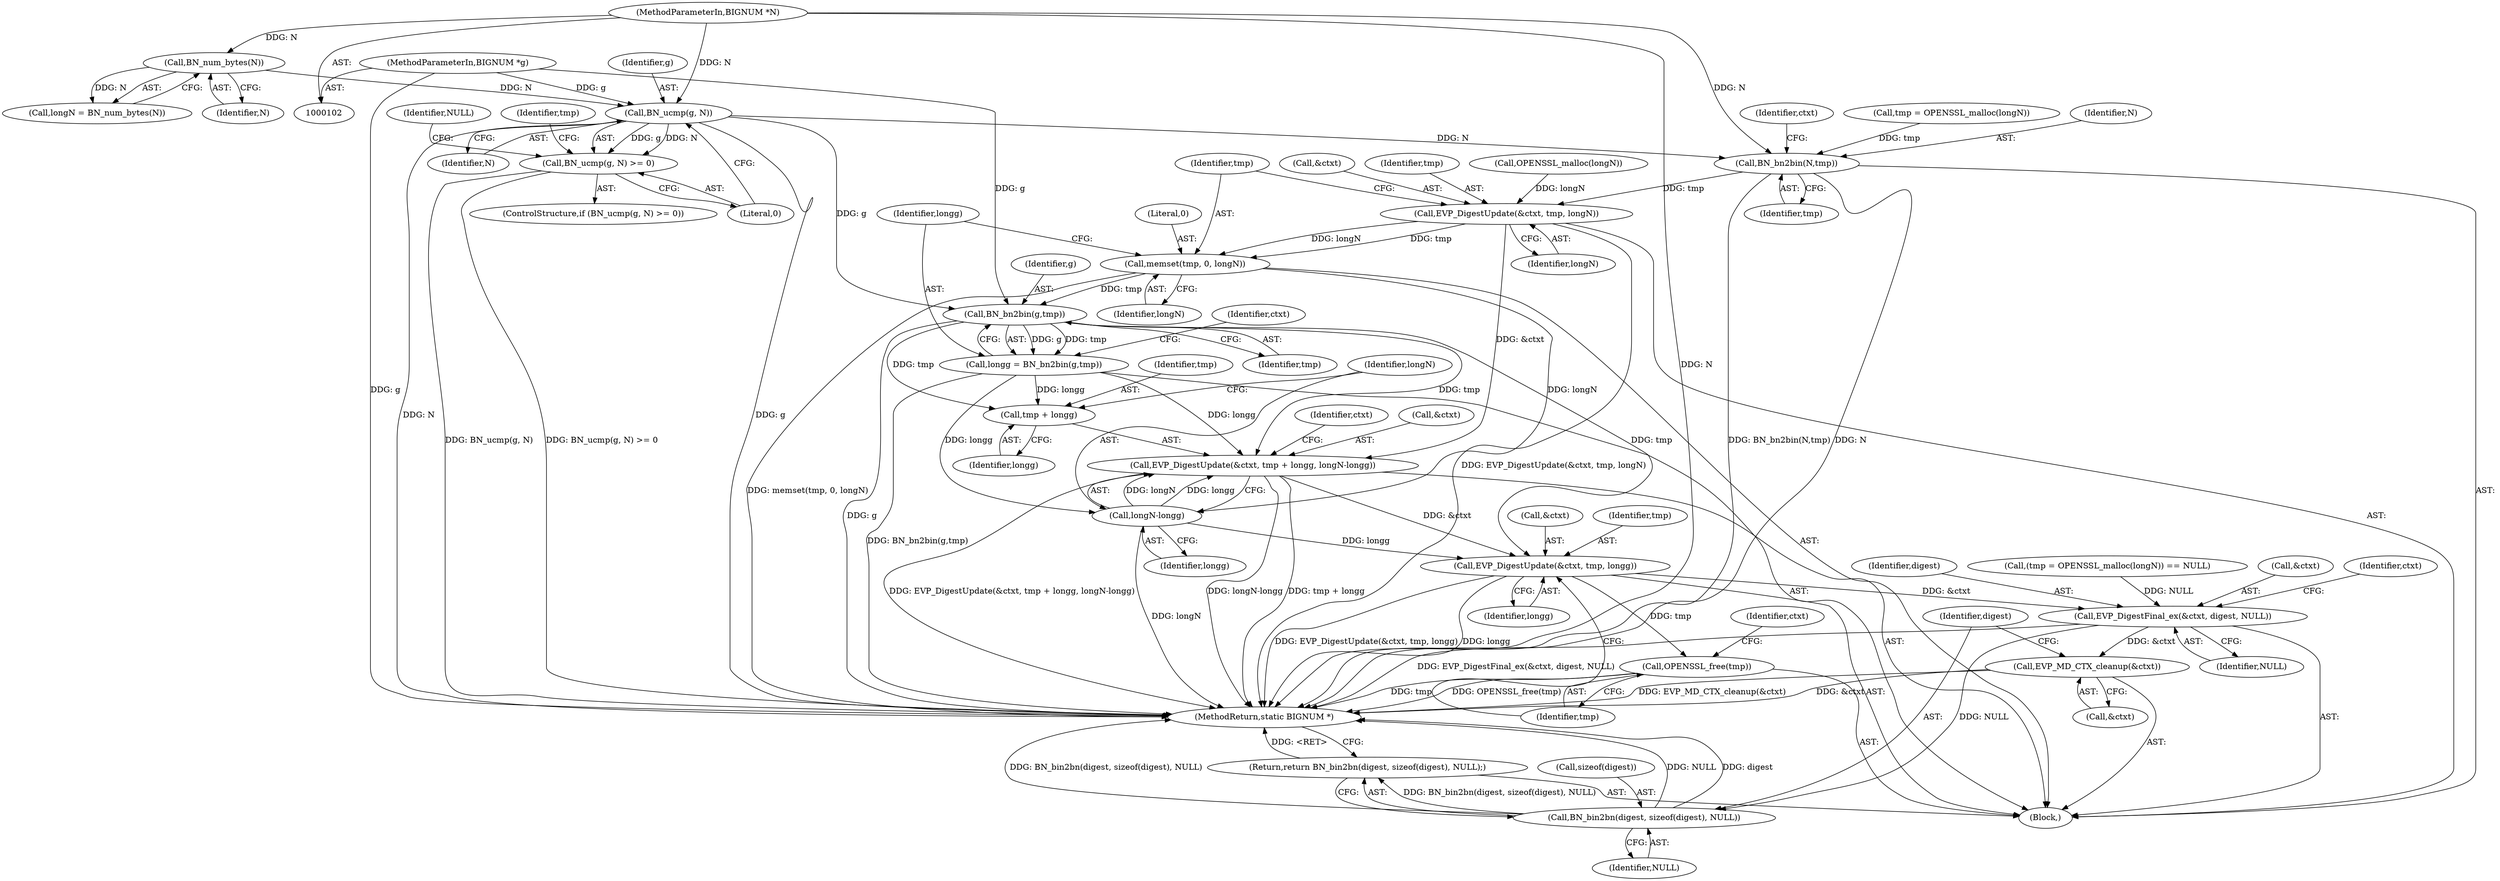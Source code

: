 digraph "0_openssl_4a23b12a031860253b58d503f296377ca076427b_0@pointer" {
"1000117" [label="(Call,BN_ucmp(g, N))"];
"1000104" [label="(MethodParameterIn,BIGNUM *g)"];
"1000113" [label="(Call,BN_num_bytes(N))"];
"1000103" [label="(MethodParameterIn,BIGNUM *N)"];
"1000116" [label="(Call,BN_ucmp(g, N) >= 0)"];
"1000132" [label="(Call,BN_bn2bin(N,tmp))"];
"1000135" [label="(Call,EVP_DigestUpdate(&ctxt, tmp, longN))"];
"1000140" [label="(Call,memset(tmp, 0, longN))"];
"1000146" [label="(Call,BN_bn2bin(g,tmp))"];
"1000144" [label="(Call,longg = BN_bn2bin(g,tmp))"];
"1000149" [label="(Call,EVP_DigestUpdate(&ctxt, tmp + longg, longN-longg))"];
"1000158" [label="(Call,EVP_DigestUpdate(&ctxt, tmp, longg))"];
"1000163" [label="(Call,OPENSSL_free(tmp))"];
"1000165" [label="(Call,EVP_DigestFinal_ex(&ctxt, digest, NULL))"];
"1000170" [label="(Call,EVP_MD_CTX_cleanup(&ctxt))"];
"1000174" [label="(Call,BN_bin2bn(digest, sizeof(digest), NULL))"];
"1000173" [label="(Return,return BN_bin2bn(digest, sizeof(digest), NULL);)"];
"1000152" [label="(Call,tmp + longg)"];
"1000155" [label="(Call,longN-longg)"];
"1000150" [label="(Call,&ctxt)"];
"1000120" [label="(Literal,0)"];
"1000137" [label="(Identifier,ctxt)"];
"1000124" [label="(Call,(tmp = OPENSSL_malloc(longN)) == NULL)"];
"1000171" [label="(Call,&ctxt)"];
"1000141" [label="(Identifier,tmp)"];
"1000149" [label="(Call,EVP_DigestUpdate(&ctxt, tmp + longg, longN-longg))"];
"1000151" [label="(Identifier,ctxt)"];
"1000126" [label="(Identifier,tmp)"];
"1000147" [label="(Identifier,g)"];
"1000146" [label="(Call,BN_bn2bin(g,tmp))"];
"1000160" [label="(Identifier,ctxt)"];
"1000162" [label="(Identifier,longg)"];
"1000167" [label="(Identifier,ctxt)"];
"1000176" [label="(Call,sizeof(digest))"];
"1000153" [label="(Identifier,tmp)"];
"1000156" [label="(Identifier,longN)"];
"1000165" [label="(Call,EVP_DigestFinal_ex(&ctxt, digest, NULL))"];
"1000122" [label="(Identifier,NULL)"];
"1000164" [label="(Identifier,tmp)"];
"1000127" [label="(Call,OPENSSL_malloc(longN))"];
"1000152" [label="(Call,tmp + longg)"];
"1000118" [label="(Identifier,g)"];
"1000175" [label="(Identifier,digest)"];
"1000178" [label="(Identifier,NULL)"];
"1000119" [label="(Identifier,N)"];
"1000157" [label="(Identifier,longg)"];
"1000139" [label="(Identifier,longN)"];
"1000105" [label="(Block,)"];
"1000125" [label="(Call,tmp = OPENSSL_malloc(longN))"];
"1000114" [label="(Identifier,N)"];
"1000159" [label="(Call,&ctxt)"];
"1000163" [label="(Call,OPENSSL_free(tmp))"];
"1000161" [label="(Identifier,tmp)"];
"1000170" [label="(Call,EVP_MD_CTX_cleanup(&ctxt))"];
"1000143" [label="(Identifier,longN)"];
"1000174" [label="(Call,BN_bin2bn(digest, sizeof(digest), NULL))"];
"1000115" [label="(ControlStructure,if (BN_ucmp(g, N) >= 0))"];
"1000136" [label="(Call,&ctxt)"];
"1000132" [label="(Call,BN_bn2bin(N,tmp))"];
"1000166" [label="(Call,&ctxt)"];
"1000104" [label="(MethodParameterIn,BIGNUM *g)"];
"1000148" [label="(Identifier,tmp)"];
"1000116" [label="(Call,BN_ucmp(g, N) >= 0)"];
"1000133" [label="(Identifier,N)"];
"1000155" [label="(Call,longN-longg)"];
"1000158" [label="(Call,EVP_DigestUpdate(&ctxt, tmp, longg))"];
"1000179" [label="(MethodReturn,static BIGNUM *)"];
"1000138" [label="(Identifier,tmp)"];
"1000173" [label="(Return,return BN_bin2bn(digest, sizeof(digest), NULL);)"];
"1000113" [label="(Call,BN_num_bytes(N))"];
"1000111" [label="(Call,longN = BN_num_bytes(N))"];
"1000134" [label="(Identifier,tmp)"];
"1000145" [label="(Identifier,longg)"];
"1000140" [label="(Call,memset(tmp, 0, longN))"];
"1000169" [label="(Identifier,NULL)"];
"1000172" [label="(Identifier,ctxt)"];
"1000154" [label="(Identifier,longg)"];
"1000103" [label="(MethodParameterIn,BIGNUM *N)"];
"1000142" [label="(Literal,0)"];
"1000135" [label="(Call,EVP_DigestUpdate(&ctxt, tmp, longN))"];
"1000117" [label="(Call,BN_ucmp(g, N))"];
"1000168" [label="(Identifier,digest)"];
"1000144" [label="(Call,longg = BN_bn2bin(g,tmp))"];
"1000117" -> "1000116"  [label="AST: "];
"1000117" -> "1000119"  [label="CFG: "];
"1000118" -> "1000117"  [label="AST: "];
"1000119" -> "1000117"  [label="AST: "];
"1000120" -> "1000117"  [label="CFG: "];
"1000117" -> "1000179"  [label="DDG: g"];
"1000117" -> "1000179"  [label="DDG: N"];
"1000117" -> "1000116"  [label="DDG: g"];
"1000117" -> "1000116"  [label="DDG: N"];
"1000104" -> "1000117"  [label="DDG: g"];
"1000113" -> "1000117"  [label="DDG: N"];
"1000103" -> "1000117"  [label="DDG: N"];
"1000117" -> "1000132"  [label="DDG: N"];
"1000117" -> "1000146"  [label="DDG: g"];
"1000104" -> "1000102"  [label="AST: "];
"1000104" -> "1000179"  [label="DDG: g"];
"1000104" -> "1000146"  [label="DDG: g"];
"1000113" -> "1000111"  [label="AST: "];
"1000113" -> "1000114"  [label="CFG: "];
"1000114" -> "1000113"  [label="AST: "];
"1000111" -> "1000113"  [label="CFG: "];
"1000113" -> "1000111"  [label="DDG: N"];
"1000103" -> "1000113"  [label="DDG: N"];
"1000103" -> "1000102"  [label="AST: "];
"1000103" -> "1000179"  [label="DDG: N"];
"1000103" -> "1000132"  [label="DDG: N"];
"1000116" -> "1000115"  [label="AST: "];
"1000116" -> "1000120"  [label="CFG: "];
"1000120" -> "1000116"  [label="AST: "];
"1000122" -> "1000116"  [label="CFG: "];
"1000126" -> "1000116"  [label="CFG: "];
"1000116" -> "1000179"  [label="DDG: BN_ucmp(g, N)"];
"1000116" -> "1000179"  [label="DDG: BN_ucmp(g, N) >= 0"];
"1000132" -> "1000105"  [label="AST: "];
"1000132" -> "1000134"  [label="CFG: "];
"1000133" -> "1000132"  [label="AST: "];
"1000134" -> "1000132"  [label="AST: "];
"1000137" -> "1000132"  [label="CFG: "];
"1000132" -> "1000179"  [label="DDG: BN_bn2bin(N,tmp)"];
"1000132" -> "1000179"  [label="DDG: N"];
"1000125" -> "1000132"  [label="DDG: tmp"];
"1000132" -> "1000135"  [label="DDG: tmp"];
"1000135" -> "1000105"  [label="AST: "];
"1000135" -> "1000139"  [label="CFG: "];
"1000136" -> "1000135"  [label="AST: "];
"1000138" -> "1000135"  [label="AST: "];
"1000139" -> "1000135"  [label="AST: "];
"1000141" -> "1000135"  [label="CFG: "];
"1000135" -> "1000179"  [label="DDG: EVP_DigestUpdate(&ctxt, tmp, longN)"];
"1000127" -> "1000135"  [label="DDG: longN"];
"1000135" -> "1000140"  [label="DDG: tmp"];
"1000135" -> "1000140"  [label="DDG: longN"];
"1000135" -> "1000149"  [label="DDG: &ctxt"];
"1000140" -> "1000105"  [label="AST: "];
"1000140" -> "1000143"  [label="CFG: "];
"1000141" -> "1000140"  [label="AST: "];
"1000142" -> "1000140"  [label="AST: "];
"1000143" -> "1000140"  [label="AST: "];
"1000145" -> "1000140"  [label="CFG: "];
"1000140" -> "1000179"  [label="DDG: memset(tmp, 0, longN)"];
"1000140" -> "1000146"  [label="DDG: tmp"];
"1000140" -> "1000155"  [label="DDG: longN"];
"1000146" -> "1000144"  [label="AST: "];
"1000146" -> "1000148"  [label="CFG: "];
"1000147" -> "1000146"  [label="AST: "];
"1000148" -> "1000146"  [label="AST: "];
"1000144" -> "1000146"  [label="CFG: "];
"1000146" -> "1000179"  [label="DDG: g"];
"1000146" -> "1000144"  [label="DDG: g"];
"1000146" -> "1000144"  [label="DDG: tmp"];
"1000146" -> "1000149"  [label="DDG: tmp"];
"1000146" -> "1000152"  [label="DDG: tmp"];
"1000146" -> "1000158"  [label="DDG: tmp"];
"1000144" -> "1000105"  [label="AST: "];
"1000145" -> "1000144"  [label="AST: "];
"1000151" -> "1000144"  [label="CFG: "];
"1000144" -> "1000179"  [label="DDG: BN_bn2bin(g,tmp)"];
"1000144" -> "1000149"  [label="DDG: longg"];
"1000144" -> "1000152"  [label="DDG: longg"];
"1000144" -> "1000155"  [label="DDG: longg"];
"1000149" -> "1000105"  [label="AST: "];
"1000149" -> "1000155"  [label="CFG: "];
"1000150" -> "1000149"  [label="AST: "];
"1000152" -> "1000149"  [label="AST: "];
"1000155" -> "1000149"  [label="AST: "];
"1000160" -> "1000149"  [label="CFG: "];
"1000149" -> "1000179"  [label="DDG: tmp + longg"];
"1000149" -> "1000179"  [label="DDG: longN-longg"];
"1000149" -> "1000179"  [label="DDG: EVP_DigestUpdate(&ctxt, tmp + longg, longN-longg)"];
"1000155" -> "1000149"  [label="DDG: longN"];
"1000155" -> "1000149"  [label="DDG: longg"];
"1000149" -> "1000158"  [label="DDG: &ctxt"];
"1000158" -> "1000105"  [label="AST: "];
"1000158" -> "1000162"  [label="CFG: "];
"1000159" -> "1000158"  [label="AST: "];
"1000161" -> "1000158"  [label="AST: "];
"1000162" -> "1000158"  [label="AST: "];
"1000164" -> "1000158"  [label="CFG: "];
"1000158" -> "1000179"  [label="DDG: EVP_DigestUpdate(&ctxt, tmp, longg)"];
"1000158" -> "1000179"  [label="DDG: longg"];
"1000155" -> "1000158"  [label="DDG: longg"];
"1000158" -> "1000163"  [label="DDG: tmp"];
"1000158" -> "1000165"  [label="DDG: &ctxt"];
"1000163" -> "1000105"  [label="AST: "];
"1000163" -> "1000164"  [label="CFG: "];
"1000164" -> "1000163"  [label="AST: "];
"1000167" -> "1000163"  [label="CFG: "];
"1000163" -> "1000179"  [label="DDG: tmp"];
"1000163" -> "1000179"  [label="DDG: OPENSSL_free(tmp)"];
"1000165" -> "1000105"  [label="AST: "];
"1000165" -> "1000169"  [label="CFG: "];
"1000166" -> "1000165"  [label="AST: "];
"1000168" -> "1000165"  [label="AST: "];
"1000169" -> "1000165"  [label="AST: "];
"1000172" -> "1000165"  [label="CFG: "];
"1000165" -> "1000179"  [label="DDG: EVP_DigestFinal_ex(&ctxt, digest, NULL)"];
"1000124" -> "1000165"  [label="DDG: NULL"];
"1000165" -> "1000170"  [label="DDG: &ctxt"];
"1000165" -> "1000174"  [label="DDG: NULL"];
"1000170" -> "1000105"  [label="AST: "];
"1000170" -> "1000171"  [label="CFG: "];
"1000171" -> "1000170"  [label="AST: "];
"1000175" -> "1000170"  [label="CFG: "];
"1000170" -> "1000179"  [label="DDG: &ctxt"];
"1000170" -> "1000179"  [label="DDG: EVP_MD_CTX_cleanup(&ctxt)"];
"1000174" -> "1000173"  [label="AST: "];
"1000174" -> "1000178"  [label="CFG: "];
"1000175" -> "1000174"  [label="AST: "];
"1000176" -> "1000174"  [label="AST: "];
"1000178" -> "1000174"  [label="AST: "];
"1000173" -> "1000174"  [label="CFG: "];
"1000174" -> "1000179"  [label="DDG: NULL"];
"1000174" -> "1000179"  [label="DDG: BN_bin2bn(digest, sizeof(digest), NULL)"];
"1000174" -> "1000179"  [label="DDG: digest"];
"1000174" -> "1000173"  [label="DDG: BN_bin2bn(digest, sizeof(digest), NULL)"];
"1000173" -> "1000105"  [label="AST: "];
"1000179" -> "1000173"  [label="CFG: "];
"1000173" -> "1000179"  [label="DDG: <RET>"];
"1000152" -> "1000154"  [label="CFG: "];
"1000153" -> "1000152"  [label="AST: "];
"1000154" -> "1000152"  [label="AST: "];
"1000156" -> "1000152"  [label="CFG: "];
"1000155" -> "1000157"  [label="CFG: "];
"1000156" -> "1000155"  [label="AST: "];
"1000157" -> "1000155"  [label="AST: "];
"1000155" -> "1000179"  [label="DDG: longN"];
}
